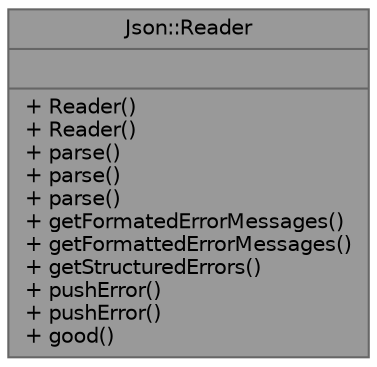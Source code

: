 digraph "Json::Reader"
{
 // LATEX_PDF_SIZE
  bgcolor="transparent";
  edge [fontname=Helvetica,fontsize=10,labelfontname=Helvetica,labelfontsize=10];
  node [fontname=Helvetica,fontsize=10,shape=box,height=0.2,width=0.4];
  Node1 [shape=record,label="{Json::Reader\n||+ Reader()\l+ Reader()\l+ parse()\l+ parse()\l+ parse()\l+ getFormatedErrorMessages()\l+ getFormattedErrorMessages()\l+ getStructuredErrors()\l+ pushError()\l+ pushError()\l+ good()\l}",height=0.2,width=0.4,color="gray40", fillcolor="grey60", style="filled", fontcolor="black",tooltip="Unserialize a JSON document into a Value."];
}
